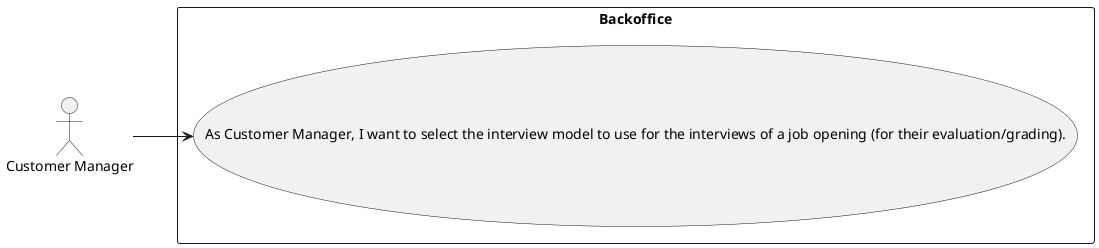 @startuml US1011_UCD

:Customer Manager: as CustomerManager


left to right direction

rectangle "Backoffice" {
  usecase "As Customer Manager, I want to select the interview model to use for the interviews of a job opening (for their evaluation/grading)." as listJobOpenings
}

CustomerManager --> (listJobOpenings)

@enduml
